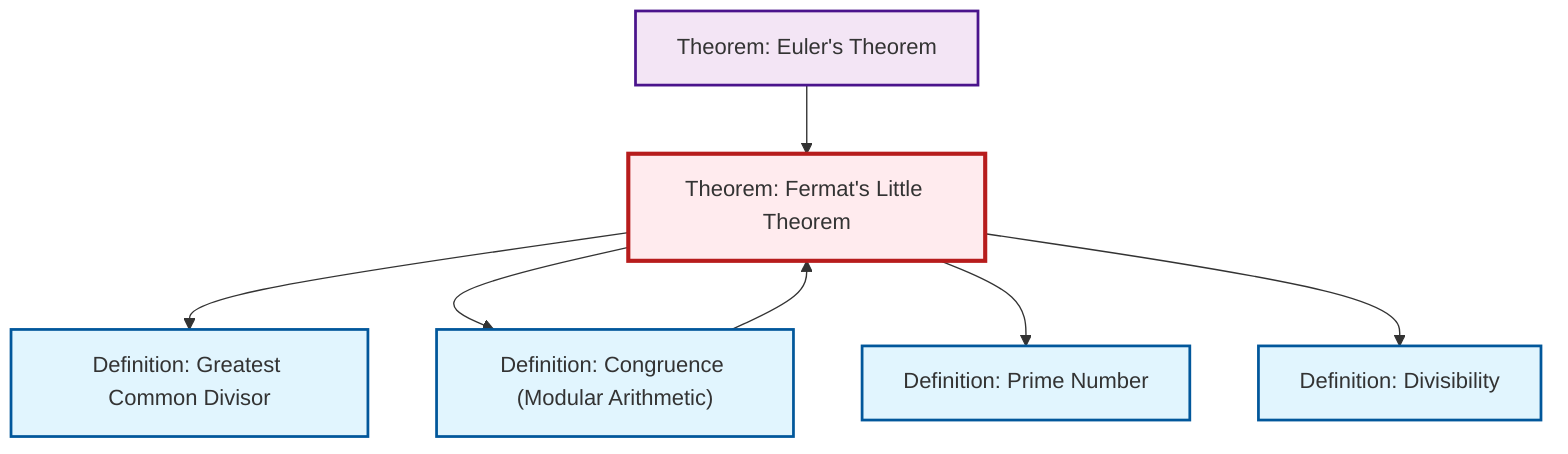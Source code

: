 graph TD
    classDef definition fill:#e1f5fe,stroke:#01579b,stroke-width:2px
    classDef theorem fill:#f3e5f5,stroke:#4a148c,stroke-width:2px
    classDef axiom fill:#fff3e0,stroke:#e65100,stroke-width:2px
    classDef example fill:#e8f5e9,stroke:#1b5e20,stroke-width:2px
    classDef current fill:#ffebee,stroke:#b71c1c,stroke-width:3px
    thm-euler["Theorem: Euler's Theorem"]:::theorem
    def-prime["Definition: Prime Number"]:::definition
    thm-fermat-little["Theorem: Fermat's Little Theorem"]:::theorem
    def-congruence["Definition: Congruence (Modular Arithmetic)"]:::definition
    def-divisibility["Definition: Divisibility"]:::definition
    def-gcd["Definition: Greatest Common Divisor"]:::definition
    thm-fermat-little --> def-gcd
    thm-fermat-little --> def-congruence
    thm-euler --> thm-fermat-little
    def-congruence --> thm-fermat-little
    thm-fermat-little --> def-prime
    thm-fermat-little --> def-divisibility
    class thm-fermat-little current